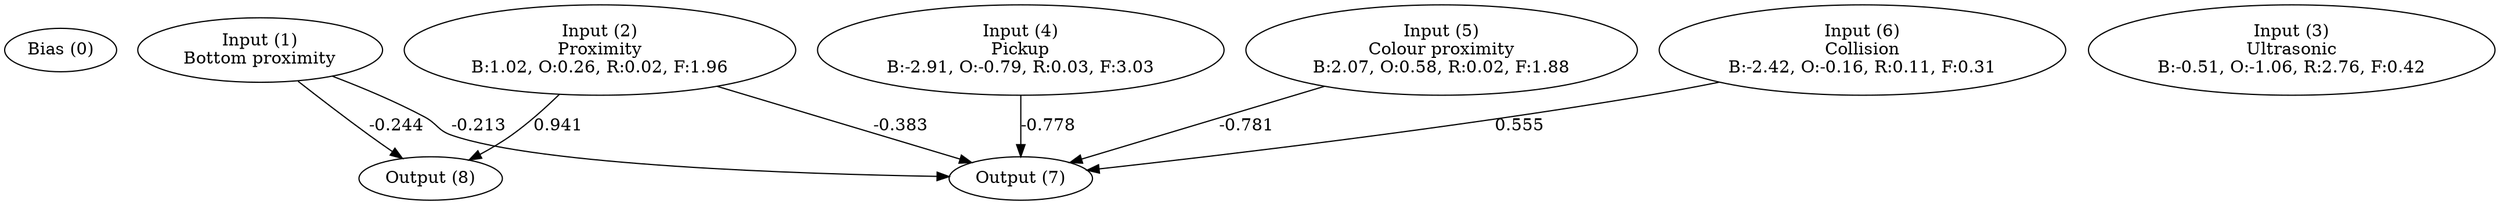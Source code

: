 digraph G {
  0 [ label="Bias (0)" ];
  1 [ label="Input (1)\nBottom proximity" ];
  2 [ label="Input (2)\nProximity\nB:1.02, O:0.26, R:0.02, F:1.96" ];
  3 [ label="Input (3)\nUltrasonic\nB:-0.51, O:-1.06, R:2.76, F:0.42" ];
  4 [ label="Input (4)\nPickup\nB:-2.91, O:-0.79, R:0.03, F:3.03" ];
  5 [ label="Input (5)\nColour proximity\nB:2.07, O:0.58, R:0.02, F:1.88" ];
  6 [ label="Input (6)\nCollision\nB:-2.42, O:-0.16, R:0.11, F:0.31" ];
  7 [ label="Output (7)" ];
  8 [ label="Output (8)" ];
  { rank=same 0 1 2 3 4 5 6 }
  { rank=same 7 8 }
  1 -> 7 [ label="-0.213" ];
  1 -> 8 [ label="-0.244" ];
  2 -> 7 [ label="-0.383" ];
  2 -> 8 [ label="0.941" ];
  4 -> 7 [ label="-0.778" ];
  5 -> 7 [ label="-0.781" ];
  6 -> 7 [ label="0.555" ];
}
